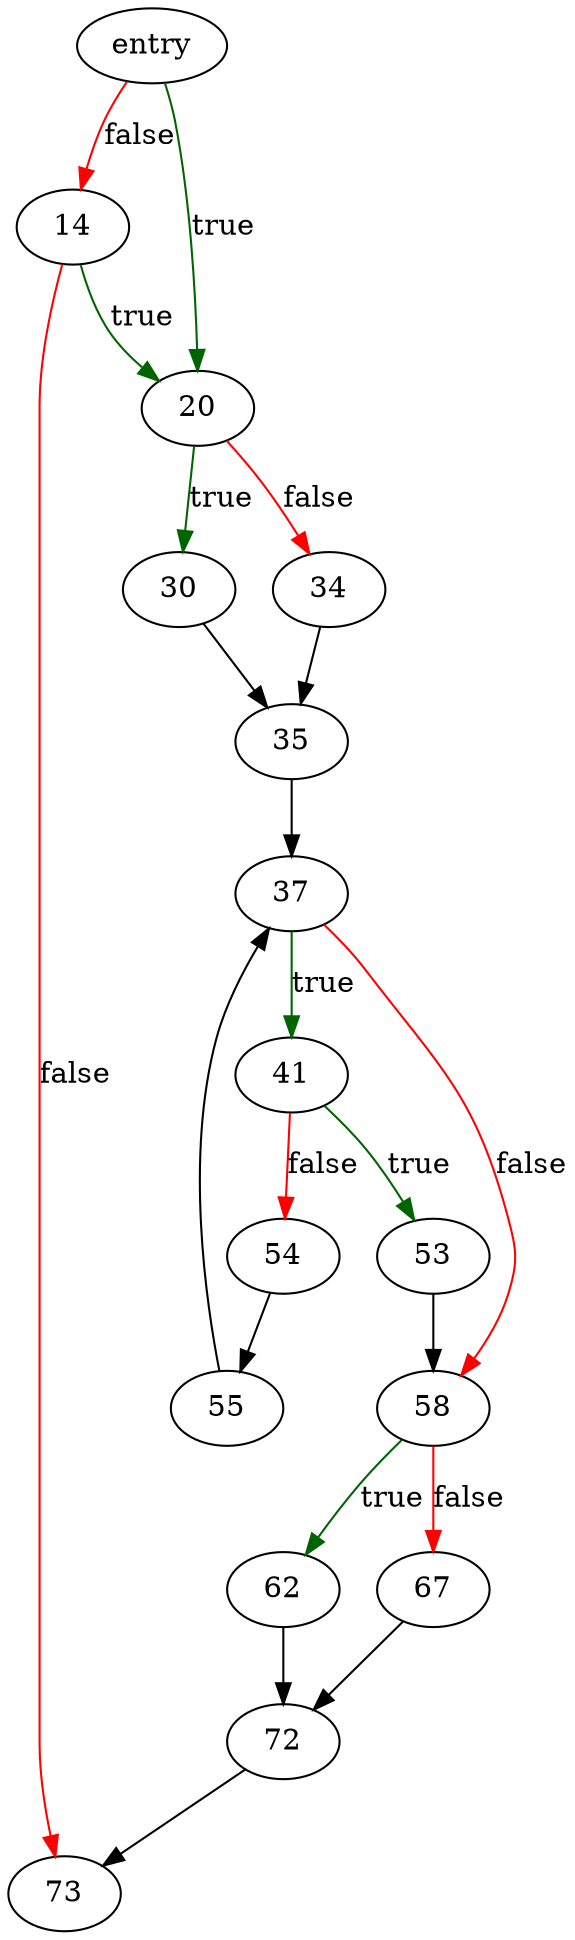 digraph "exprSrcCount" {
	// Node definitions.
	2 [label=entry];
	14;
	20;
	30;
	34;
	35;
	37;
	41;
	53;
	54;
	55;
	58;
	62;
	67;
	72;
	73;

	// Edge definitions.
	2 -> 14 [
		color=red
		label=false
	];
	2 -> 20 [
		color=darkgreen
		label=true
	];
	14 -> 20 [
		color=darkgreen
		label=true
	];
	14 -> 73 [
		color=red
		label=false
	];
	20 -> 30 [
		color=darkgreen
		label=true
	];
	20 -> 34 [
		color=red
		label=false
	];
	30 -> 35;
	34 -> 35;
	35 -> 37;
	37 -> 41 [
		color=darkgreen
		label=true
	];
	37 -> 58 [
		color=red
		label=false
	];
	41 -> 53 [
		color=darkgreen
		label=true
	];
	41 -> 54 [
		color=red
		label=false
	];
	53 -> 58;
	54 -> 55;
	55 -> 37;
	58 -> 62 [
		color=darkgreen
		label=true
	];
	58 -> 67 [
		color=red
		label=false
	];
	62 -> 72;
	67 -> 72;
	72 -> 73;
}